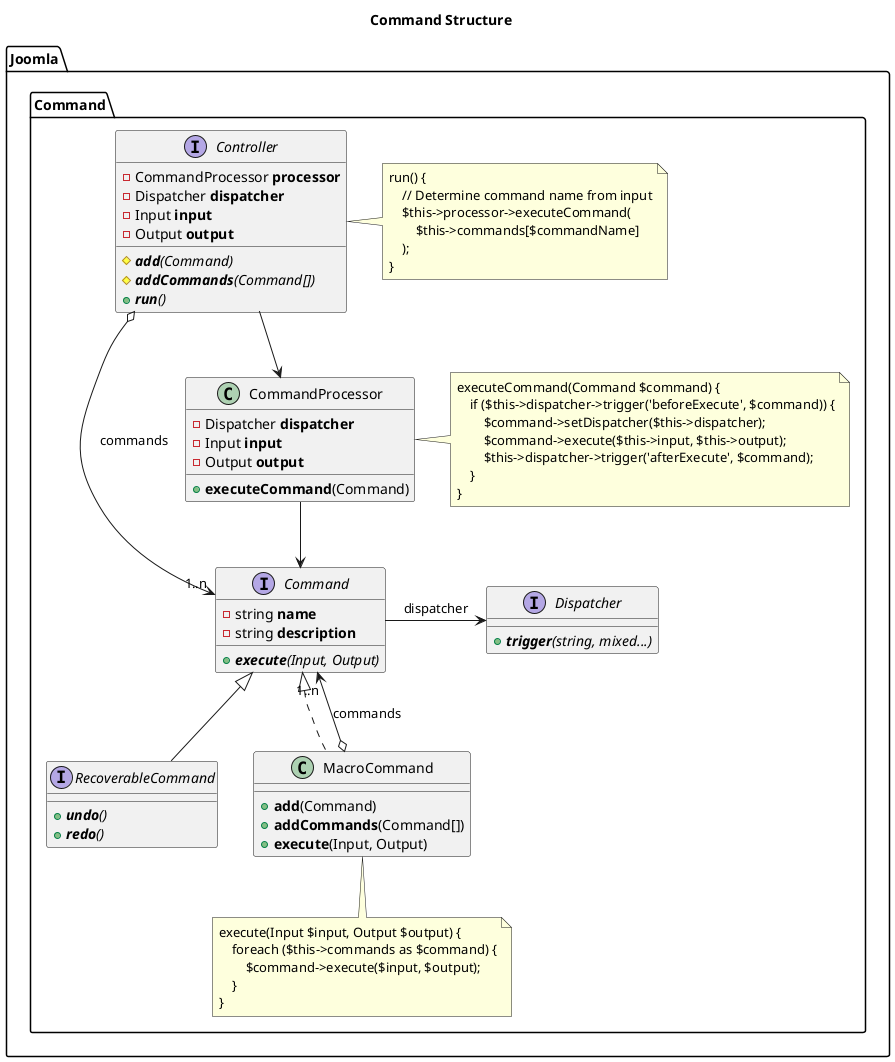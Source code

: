 @startuml
title Command Structure
namespace Joomla.Command {
    interface Controller {
        -CommandProcessor <b>processor</b>
        -Dispatcher <b>dispatcher</b>
        -Input <b>input</b>
        -Output <b>output</b>
        #{abstract} <b>add</b>(Command)
        #{abstract} <b>addCommands</b>(Command[])
        +{abstract} <b>run</b>()
    }
    note as ControllerNote
        run() {
            // Determine command name from input
            $this->processor->executeCommand(
                $this->commands[$commandName]
            );
        }
    end note

    Controller .right. ControllerNote

    interface Command {
        -string <b>name</b>
        -string <b>description</b>
        +{abstract} <b>execute</b>(Input, Output)
    }

    interface RecoverableCommand extends Command {
        +{abstract} <b>undo</b>()
        +{abstract} <b>redo</b>()
    }

    interface Dispatcher {
        +{abstract} <b>trigger</b>(string, mixed...)
    }
    Command -right-> Dispatcher: dispatcher

    class MacroCommand {
        +<b>add</b>(Command)
        +<b>addCommands</b>(Command[])
        +<b>execute</b>(Input, Output)
    }

    class MacroCommand implements Command
    note as MacroCommandNote
    execute(Input $input, Output $output) {
        foreach ($this->commands as $command) {
            $command->execute($input, $output);
        }
    }
    end note
    MacroCommand .. MacroCommandNote

    Controller --> CommandProcessor
    class CommandProcessor {
        -Dispatcher <b>dispatcher</b>
        -Input <b>input</b>
        -Output <b>output</b>
        +<b>executeCommand</b>(Command)
    }
    CommandProcessor --> Command
    note as CommandProcessorNote
        executeCommand(Command $command) {
            if ($this->dispatcher->trigger('beforeExecute', $command)) {
                $command->setDispatcher($this->dispatcher);
                $command->execute($this->input, $this->output);
                $this->dispatcher->trigger('afterExecute', $command);
            }
        }
    end note
    CommandProcessor .right. CommandProcessorNote

    MacroCommand o--> "1..n" Command: commands
    Controller o--> "1..n" Command: commands
}
@enduml
